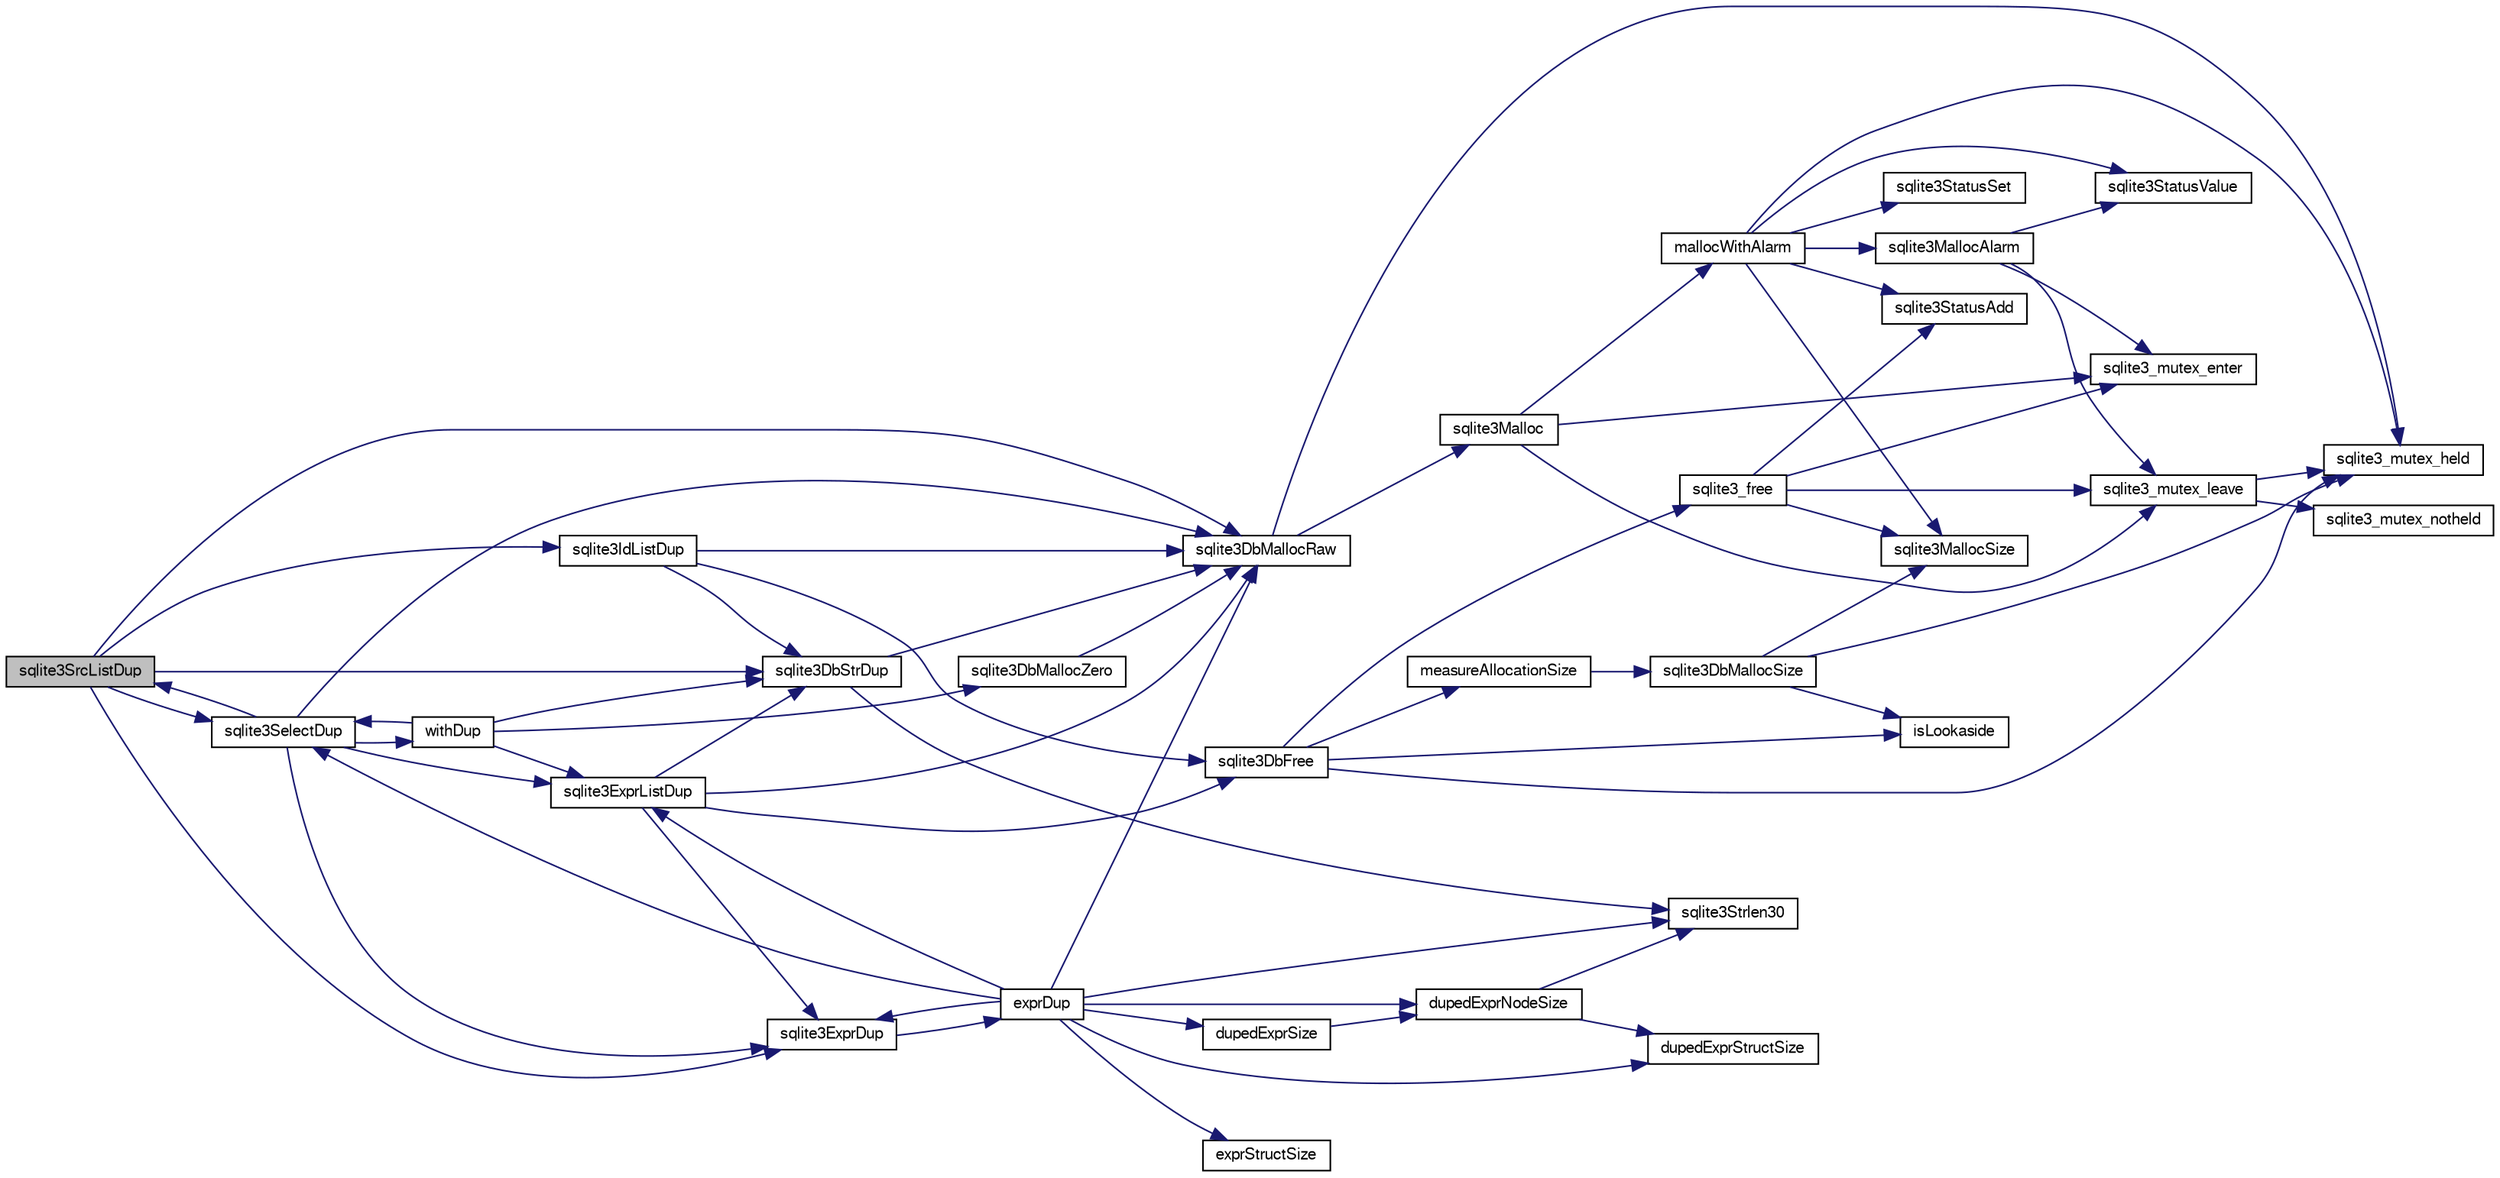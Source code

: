 digraph "sqlite3SrcListDup"
{
  edge [fontname="FreeSans",fontsize="10",labelfontname="FreeSans",labelfontsize="10"];
  node [fontname="FreeSans",fontsize="10",shape=record];
  rankdir="LR";
  Node706022 [label="sqlite3SrcListDup",height=0.2,width=0.4,color="black", fillcolor="grey75", style="filled", fontcolor="black"];
  Node706022 -> Node706023 [color="midnightblue",fontsize="10",style="solid",fontname="FreeSans"];
  Node706023 [label="sqlite3DbMallocRaw",height=0.2,width=0.4,color="black", fillcolor="white", style="filled",URL="$sqlite3_8c.html#abbe8be0cf7175e11ddc3e2218fad924e"];
  Node706023 -> Node706024 [color="midnightblue",fontsize="10",style="solid",fontname="FreeSans"];
  Node706024 [label="sqlite3_mutex_held",height=0.2,width=0.4,color="black", fillcolor="white", style="filled",URL="$sqlite3_8c.html#acf77da68932b6bc163c5e68547ecc3e7"];
  Node706023 -> Node706025 [color="midnightblue",fontsize="10",style="solid",fontname="FreeSans"];
  Node706025 [label="sqlite3Malloc",height=0.2,width=0.4,color="black", fillcolor="white", style="filled",URL="$sqlite3_8c.html#a361a2eaa846b1885f123abe46f5d8b2b"];
  Node706025 -> Node706026 [color="midnightblue",fontsize="10",style="solid",fontname="FreeSans"];
  Node706026 [label="sqlite3_mutex_enter",height=0.2,width=0.4,color="black", fillcolor="white", style="filled",URL="$sqlite3_8c.html#a1c12cde690bd89f104de5cbad12a6bf5"];
  Node706025 -> Node706027 [color="midnightblue",fontsize="10",style="solid",fontname="FreeSans"];
  Node706027 [label="mallocWithAlarm",height=0.2,width=0.4,color="black", fillcolor="white", style="filled",URL="$sqlite3_8c.html#ab070d5cf8e48ec8a6a43cf025d48598b"];
  Node706027 -> Node706024 [color="midnightblue",fontsize="10",style="solid",fontname="FreeSans"];
  Node706027 -> Node706028 [color="midnightblue",fontsize="10",style="solid",fontname="FreeSans"];
  Node706028 [label="sqlite3StatusSet",height=0.2,width=0.4,color="black", fillcolor="white", style="filled",URL="$sqlite3_8c.html#afec7586c01fcb5ea17dc9d7725a589d9"];
  Node706027 -> Node706029 [color="midnightblue",fontsize="10",style="solid",fontname="FreeSans"];
  Node706029 [label="sqlite3StatusValue",height=0.2,width=0.4,color="black", fillcolor="white", style="filled",URL="$sqlite3_8c.html#a30b8ac296c6e200c1fa57708d52c6ef6"];
  Node706027 -> Node706030 [color="midnightblue",fontsize="10",style="solid",fontname="FreeSans"];
  Node706030 [label="sqlite3MallocAlarm",height=0.2,width=0.4,color="black", fillcolor="white", style="filled",URL="$sqlite3_8c.html#ada66988e8471d1198f3219c062377508"];
  Node706030 -> Node706029 [color="midnightblue",fontsize="10",style="solid",fontname="FreeSans"];
  Node706030 -> Node706031 [color="midnightblue",fontsize="10",style="solid",fontname="FreeSans"];
  Node706031 [label="sqlite3_mutex_leave",height=0.2,width=0.4,color="black", fillcolor="white", style="filled",URL="$sqlite3_8c.html#a5838d235601dbd3c1fa993555c6bcc93"];
  Node706031 -> Node706024 [color="midnightblue",fontsize="10",style="solid",fontname="FreeSans"];
  Node706031 -> Node706032 [color="midnightblue",fontsize="10",style="solid",fontname="FreeSans"];
  Node706032 [label="sqlite3_mutex_notheld",height=0.2,width=0.4,color="black", fillcolor="white", style="filled",URL="$sqlite3_8c.html#a83967c837c1c000d3b5adcfaa688f5dc"];
  Node706030 -> Node706026 [color="midnightblue",fontsize="10",style="solid",fontname="FreeSans"];
  Node706027 -> Node706033 [color="midnightblue",fontsize="10",style="solid",fontname="FreeSans"];
  Node706033 [label="sqlite3MallocSize",height=0.2,width=0.4,color="black", fillcolor="white", style="filled",URL="$sqlite3_8c.html#acf5d2a5f35270bafb050bd2def576955"];
  Node706027 -> Node706034 [color="midnightblue",fontsize="10",style="solid",fontname="FreeSans"];
  Node706034 [label="sqlite3StatusAdd",height=0.2,width=0.4,color="black", fillcolor="white", style="filled",URL="$sqlite3_8c.html#afa029f93586aeab4cc85360905dae9cd"];
  Node706025 -> Node706031 [color="midnightblue",fontsize="10",style="solid",fontname="FreeSans"];
  Node706022 -> Node706035 [color="midnightblue",fontsize="10",style="solid",fontname="FreeSans"];
  Node706035 [label="sqlite3DbStrDup",height=0.2,width=0.4,color="black", fillcolor="white", style="filled",URL="$sqlite3_8c.html#a0ec4772ee6de7316ecd1e6cabb1beeef"];
  Node706035 -> Node706036 [color="midnightblue",fontsize="10",style="solid",fontname="FreeSans"];
  Node706036 [label="sqlite3Strlen30",height=0.2,width=0.4,color="black", fillcolor="white", style="filled",URL="$sqlite3_8c.html#a3dcd80ba41f1a308193dee74857b62a7"];
  Node706035 -> Node706023 [color="midnightblue",fontsize="10",style="solid",fontname="FreeSans"];
  Node706022 -> Node706037 [color="midnightblue",fontsize="10",style="solid",fontname="FreeSans"];
  Node706037 [label="sqlite3SelectDup",height=0.2,width=0.4,color="black", fillcolor="white", style="filled",URL="$sqlite3_8c.html#af8a7f75590dced000c27784d90b57b87"];
  Node706037 -> Node706023 [color="midnightblue",fontsize="10",style="solid",fontname="FreeSans"];
  Node706037 -> Node706038 [color="midnightblue",fontsize="10",style="solid",fontname="FreeSans"];
  Node706038 [label="sqlite3ExprListDup",height=0.2,width=0.4,color="black", fillcolor="white", style="filled",URL="$sqlite3_8c.html#abfb0903f2fc516fcceec37b3489d528c"];
  Node706038 -> Node706023 [color="midnightblue",fontsize="10",style="solid",fontname="FreeSans"];
  Node706038 -> Node706039 [color="midnightblue",fontsize="10",style="solid",fontname="FreeSans"];
  Node706039 [label="sqlite3DbFree",height=0.2,width=0.4,color="black", fillcolor="white", style="filled",URL="$sqlite3_8c.html#ac70ab821a6607b4a1b909582dc37a069"];
  Node706039 -> Node706024 [color="midnightblue",fontsize="10",style="solid",fontname="FreeSans"];
  Node706039 -> Node706040 [color="midnightblue",fontsize="10",style="solid",fontname="FreeSans"];
  Node706040 [label="measureAllocationSize",height=0.2,width=0.4,color="black", fillcolor="white", style="filled",URL="$sqlite3_8c.html#a45731e644a22fdb756e2b6337224217a"];
  Node706040 -> Node706041 [color="midnightblue",fontsize="10",style="solid",fontname="FreeSans"];
  Node706041 [label="sqlite3DbMallocSize",height=0.2,width=0.4,color="black", fillcolor="white", style="filled",URL="$sqlite3_8c.html#aa397e5a8a03495203a0767abf0a71f86"];
  Node706041 -> Node706033 [color="midnightblue",fontsize="10",style="solid",fontname="FreeSans"];
  Node706041 -> Node706024 [color="midnightblue",fontsize="10",style="solid",fontname="FreeSans"];
  Node706041 -> Node706042 [color="midnightblue",fontsize="10",style="solid",fontname="FreeSans"];
  Node706042 [label="isLookaside",height=0.2,width=0.4,color="black", fillcolor="white", style="filled",URL="$sqlite3_8c.html#a770fa05ff9717b75e16f4d968a77b897"];
  Node706039 -> Node706042 [color="midnightblue",fontsize="10",style="solid",fontname="FreeSans"];
  Node706039 -> Node706043 [color="midnightblue",fontsize="10",style="solid",fontname="FreeSans"];
  Node706043 [label="sqlite3_free",height=0.2,width=0.4,color="black", fillcolor="white", style="filled",URL="$sqlite3_8c.html#a6552349e36a8a691af5487999ab09519"];
  Node706043 -> Node706026 [color="midnightblue",fontsize="10",style="solid",fontname="FreeSans"];
  Node706043 -> Node706034 [color="midnightblue",fontsize="10",style="solid",fontname="FreeSans"];
  Node706043 -> Node706033 [color="midnightblue",fontsize="10",style="solid",fontname="FreeSans"];
  Node706043 -> Node706031 [color="midnightblue",fontsize="10",style="solid",fontname="FreeSans"];
  Node706038 -> Node706044 [color="midnightblue",fontsize="10",style="solid",fontname="FreeSans"];
  Node706044 [label="sqlite3ExprDup",height=0.2,width=0.4,color="black", fillcolor="white", style="filled",URL="$sqlite3_8c.html#a509095508224c9f99698d86205234209"];
  Node706044 -> Node706045 [color="midnightblue",fontsize="10",style="solid",fontname="FreeSans"];
  Node706045 [label="exprDup",height=0.2,width=0.4,color="black", fillcolor="white", style="filled",URL="$sqlite3_8c.html#a89f473c64253ae0a76749f543466a05a"];
  Node706045 -> Node706023 [color="midnightblue",fontsize="10",style="solid",fontname="FreeSans"];
  Node706045 -> Node706046 [color="midnightblue",fontsize="10",style="solid",fontname="FreeSans"];
  Node706046 [label="dupedExprSize",height=0.2,width=0.4,color="black", fillcolor="white", style="filled",URL="$sqlite3_8c.html#a9c79c04ad08e45cf19c143c6de3b634c"];
  Node706046 -> Node706047 [color="midnightblue",fontsize="10",style="solid",fontname="FreeSans"];
  Node706047 [label="dupedExprNodeSize",height=0.2,width=0.4,color="black", fillcolor="white", style="filled",URL="$sqlite3_8c.html#ad2b8ec81910e74d2a6a73250a7d82801"];
  Node706047 -> Node706048 [color="midnightblue",fontsize="10",style="solid",fontname="FreeSans"];
  Node706048 [label="dupedExprStructSize",height=0.2,width=0.4,color="black", fillcolor="white", style="filled",URL="$sqlite3_8c.html#ac6b4cf7bb7f9249aa2e5d311fe2e4998"];
  Node706047 -> Node706036 [color="midnightblue",fontsize="10",style="solid",fontname="FreeSans"];
  Node706045 -> Node706048 [color="midnightblue",fontsize="10",style="solid",fontname="FreeSans"];
  Node706045 -> Node706036 [color="midnightblue",fontsize="10",style="solid",fontname="FreeSans"];
  Node706045 -> Node706049 [color="midnightblue",fontsize="10",style="solid",fontname="FreeSans"];
  Node706049 [label="exprStructSize",height=0.2,width=0.4,color="black", fillcolor="white", style="filled",URL="$sqlite3_8c.html#a8fe8a668c35e1c51cb67ab0e991f484e"];
  Node706045 -> Node706037 [color="midnightblue",fontsize="10",style="solid",fontname="FreeSans"];
  Node706045 -> Node706038 [color="midnightblue",fontsize="10",style="solid",fontname="FreeSans"];
  Node706045 -> Node706047 [color="midnightblue",fontsize="10",style="solid",fontname="FreeSans"];
  Node706045 -> Node706044 [color="midnightblue",fontsize="10",style="solid",fontname="FreeSans"];
  Node706038 -> Node706035 [color="midnightblue",fontsize="10",style="solid",fontname="FreeSans"];
  Node706037 -> Node706022 [color="midnightblue",fontsize="10",style="solid",fontname="FreeSans"];
  Node706037 -> Node706044 [color="midnightblue",fontsize="10",style="solid",fontname="FreeSans"];
  Node706037 -> Node706050 [color="midnightblue",fontsize="10",style="solid",fontname="FreeSans"];
  Node706050 [label="withDup",height=0.2,width=0.4,color="black", fillcolor="white", style="filled",URL="$sqlite3_8c.html#a3f4d4194e35fd64b629b1533c50ffd7a"];
  Node706050 -> Node706051 [color="midnightblue",fontsize="10",style="solid",fontname="FreeSans"];
  Node706051 [label="sqlite3DbMallocZero",height=0.2,width=0.4,color="black", fillcolor="white", style="filled",URL="$sqlite3_8c.html#a49cfebac9d6067a03442c92af73f33e4"];
  Node706051 -> Node706023 [color="midnightblue",fontsize="10",style="solid",fontname="FreeSans"];
  Node706050 -> Node706037 [color="midnightblue",fontsize="10",style="solid",fontname="FreeSans"];
  Node706050 -> Node706038 [color="midnightblue",fontsize="10",style="solid",fontname="FreeSans"];
  Node706050 -> Node706035 [color="midnightblue",fontsize="10",style="solid",fontname="FreeSans"];
  Node706022 -> Node706044 [color="midnightblue",fontsize="10",style="solid",fontname="FreeSans"];
  Node706022 -> Node706052 [color="midnightblue",fontsize="10",style="solid",fontname="FreeSans"];
  Node706052 [label="sqlite3IdListDup",height=0.2,width=0.4,color="black", fillcolor="white", style="filled",URL="$sqlite3_8c.html#ac93854367d6e355c60ac6f40f3fe69a1"];
  Node706052 -> Node706023 [color="midnightblue",fontsize="10",style="solid",fontname="FreeSans"];
  Node706052 -> Node706039 [color="midnightblue",fontsize="10",style="solid",fontname="FreeSans"];
  Node706052 -> Node706035 [color="midnightblue",fontsize="10",style="solid",fontname="FreeSans"];
}
